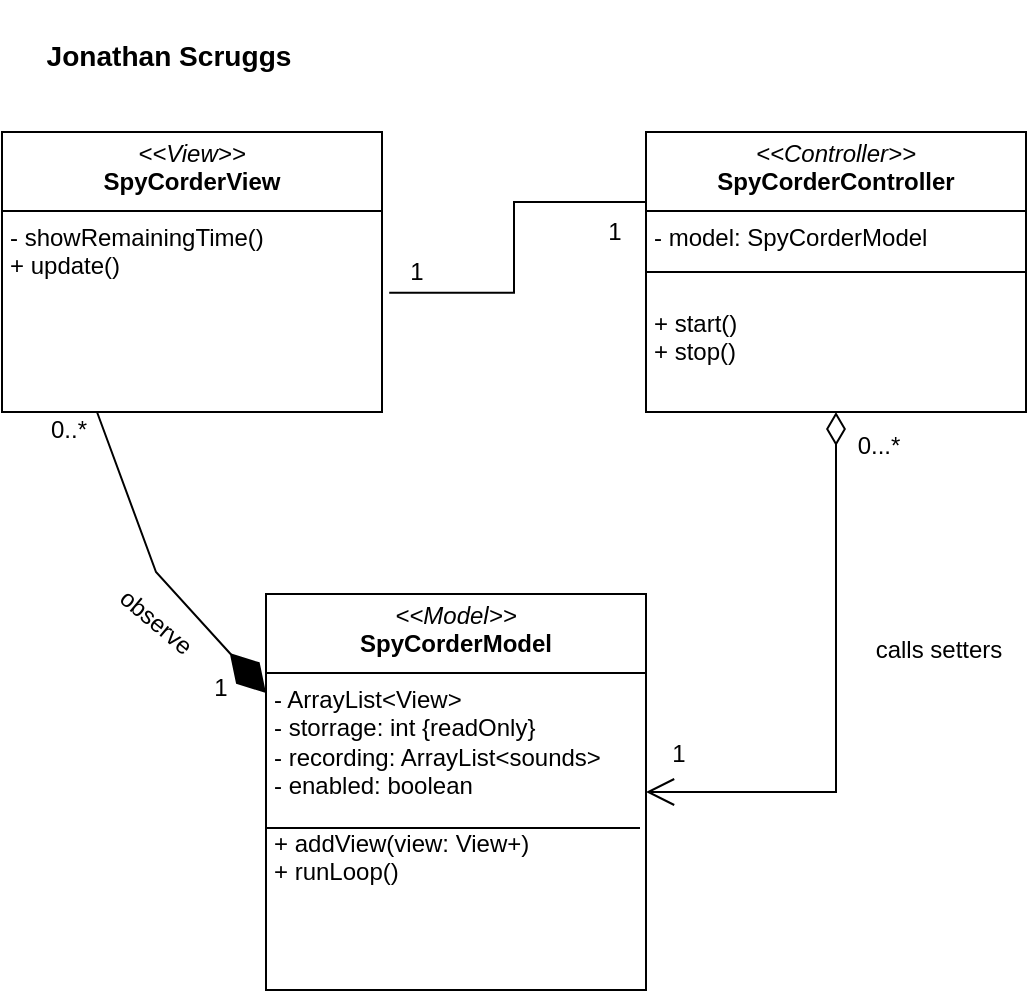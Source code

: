 <mxfile version="24.7.17">
  <diagram name="Page-1" id="T6ZEB6pp5PNpfnQax4kN">
    <mxGraphModel dx="937" dy="511" grid="1" gridSize="11" guides="1" tooltips="1" connect="1" arrows="1" fold="1" page="1" pageScale="1" pageWidth="850" pageHeight="1100" math="0" shadow="0">
      <root>
        <mxCell id="0" />
        <mxCell id="1" parent="0" />
        <mxCell id="dcvPBvNPeGq-4Nh8B9vN-1" value="&lt;h3&gt;Jonathan Scruggs&lt;/h3&gt;" style="text;html=1;align=center;verticalAlign=middle;resizable=0;points=[];autosize=1;strokeColor=none;fillColor=none;" vertex="1" parent="1">
          <mxGeometry x="99" y="132" width="143" height="55" as="geometry" />
        </mxCell>
        <mxCell id="dcvPBvNPeGq-4Nh8B9vN-2" value="&lt;p style=&quot;margin:0px;margin-top:4px;text-align:center;&quot;&gt;&lt;i&gt;&amp;lt;&amp;lt;View&amp;gt;&amp;gt;&lt;/i&gt;&lt;br&gt;&lt;b&gt;SpyCorderView&lt;/b&gt;&lt;/p&gt;&lt;hr size=&quot;1&quot; style=&quot;border-style:solid;&quot;&gt;&lt;p style=&quot;margin:0px;margin-left:4px;&quot;&gt;- showRemainingTime()&lt;/p&gt;&lt;p style=&quot;margin:0px;margin-left:4px;&quot;&gt;+ update()&lt;/p&gt;&lt;p style=&quot;margin:0px;margin-left:4px;&quot;&gt;&lt;br&gt;&lt;/p&gt;" style="verticalAlign=top;align=left;overflow=fill;html=1;whiteSpace=wrap;" vertex="1" parent="1">
          <mxGeometry x="88" y="198" width="190" height="140" as="geometry" />
        </mxCell>
        <mxCell id="dcvPBvNPeGq-4Nh8B9vN-3" value="&lt;p style=&quot;margin:0px;margin-top:4px;text-align:center;&quot;&gt;&lt;i&gt;&amp;lt;&amp;lt;Model&amp;gt;&amp;gt;&lt;/i&gt;&lt;br&gt;&lt;b&gt;SpyCorderModel&lt;/b&gt;&lt;/p&gt;&lt;hr size=&quot;1&quot; style=&quot;border-style:solid;&quot;&gt;&lt;p style=&quot;margin:0px;margin-left:4px;&quot;&gt;- ArrayList&amp;lt;View&amp;gt;&lt;/p&gt;&lt;p style=&quot;margin:0px;margin-left:4px;&quot;&gt;- storrage: int {readOnly}&lt;/p&gt;&lt;p style=&quot;margin:0px;margin-left:4px;&quot;&gt;- recording: ArrayList&amp;lt;sounds&amp;gt;&lt;/p&gt;&lt;p style=&quot;margin:0px;margin-left:4px;&quot;&gt;- enabled: boolean&lt;/p&gt;&lt;p style=&quot;margin:0px;margin-left:4px;&quot;&gt;&lt;br&gt;&lt;/p&gt;&lt;p style=&quot;margin:0px;margin-left:4px;&quot;&gt;&lt;span style=&quot;background-color: initial;&quot;&gt;+ addView(view: View+)&lt;/span&gt;&lt;/p&gt;&lt;p style=&quot;margin:0px;margin-left:4px;&quot;&gt;&lt;span style=&quot;background-color: initial;&quot;&gt;+ runLoop()&lt;/span&gt;&lt;/p&gt;&lt;p style=&quot;margin:0px;margin-left:4px;&quot;&gt;&lt;span style=&quot;background-color: initial;&quot;&gt;&amp;nbsp;&lt;/span&gt;&lt;br&gt;&lt;/p&gt;" style="verticalAlign=top;align=left;overflow=fill;html=1;whiteSpace=wrap;" vertex="1" parent="1">
          <mxGeometry x="220" y="429" width="190" height="198" as="geometry" />
        </mxCell>
        <mxCell id="dcvPBvNPeGq-4Nh8B9vN-4" value="&lt;p style=&quot;margin:0px;margin-top:4px;text-align:center;&quot;&gt;&lt;i&gt;&amp;lt;&amp;lt;Controller&amp;gt;&amp;gt;&lt;/i&gt;&lt;br&gt;&lt;b&gt;SpyCorderController&lt;/b&gt;&lt;/p&gt;&lt;hr size=&quot;1&quot; style=&quot;border-style:solid;&quot;&gt;&lt;p style=&quot;margin:0px;margin-left:4px;&quot;&gt;- model: SpyCorderModel&lt;/p&gt;&lt;p style=&quot;margin:0px;margin-left:4px;&quot;&gt;&lt;br&gt;&lt;/p&gt;&lt;p style=&quot;margin:0px;margin-left:4px;&quot;&gt;&lt;br&gt;&lt;/p&gt;&lt;p style=&quot;margin:0px;margin-left:4px;&quot;&gt;+ start()&lt;br&gt;&lt;/p&gt;&lt;p style=&quot;margin:0px;margin-left:4px;&quot;&gt;+ stop()&lt;/p&gt;" style="verticalAlign=top;align=left;overflow=fill;html=1;whiteSpace=wrap;" vertex="1" parent="1">
          <mxGeometry x="410" y="198" width="190" height="140" as="geometry" />
        </mxCell>
        <mxCell id="dcvPBvNPeGq-4Nh8B9vN-5" value="" style="endArrow=diamondThin;endFill=1;endSize=24;html=1;rounded=0;entryX=0;entryY=0.25;entryDx=0;entryDy=0;exitX=0.25;exitY=1;exitDx=0;exitDy=0;" edge="1" parent="1" source="dcvPBvNPeGq-4Nh8B9vN-2" target="dcvPBvNPeGq-4Nh8B9vN-3">
          <mxGeometry width="160" relative="1" as="geometry">
            <mxPoint x="143" y="385" as="sourcePoint" />
            <mxPoint x="154" y="429" as="targetPoint" />
            <Array as="points">
              <mxPoint x="165" y="418" />
            </Array>
          </mxGeometry>
        </mxCell>
        <mxCell id="dcvPBvNPeGq-4Nh8B9vN-9" value="0...*" style="text;html=1;align=center;verticalAlign=middle;resizable=0;points=[];autosize=1;strokeColor=none;fillColor=none;" vertex="1" parent="1">
          <mxGeometry x="504" y="338" width="44" height="33" as="geometry" />
        </mxCell>
        <mxCell id="dcvPBvNPeGq-4Nh8B9vN-10" value="1" style="text;html=1;align=center;verticalAlign=middle;resizable=0;points=[];autosize=1;strokeColor=none;fillColor=none;" vertex="1" parent="1">
          <mxGeometry x="409" y="492" width="33" height="33" as="geometry" />
        </mxCell>
        <mxCell id="dcvPBvNPeGq-4Nh8B9vN-12" value="" style="endArrow=none;html=1;edgeStyle=orthogonalEdgeStyle;rounded=0;exitX=1.019;exitY=0.574;exitDx=0;exitDy=0;exitPerimeter=0;entryX=0;entryY=0.25;entryDx=0;entryDy=0;" edge="1" parent="1" source="dcvPBvNPeGq-4Nh8B9vN-2" target="dcvPBvNPeGq-4Nh8B9vN-4">
          <mxGeometry relative="1" as="geometry">
            <mxPoint x="297" y="363" as="sourcePoint" />
            <mxPoint x="457" y="363" as="targetPoint" />
          </mxGeometry>
        </mxCell>
        <mxCell id="dcvPBvNPeGq-4Nh8B9vN-15" value="1" style="text;html=1;align=center;verticalAlign=middle;resizable=0;points=[];autosize=1;strokeColor=none;fillColor=none;" vertex="1" parent="1">
          <mxGeometry x="278" y="251.5" width="33" height="33" as="geometry" />
        </mxCell>
        <mxCell id="dcvPBvNPeGq-4Nh8B9vN-17" value="1" style="text;html=1;align=center;verticalAlign=middle;resizable=0;points=[];autosize=1;strokeColor=none;fillColor=none;" vertex="1" parent="1">
          <mxGeometry x="377" y="231" width="33" height="33" as="geometry" />
        </mxCell>
        <mxCell id="dcvPBvNPeGq-4Nh8B9vN-18" value="0..*" style="text;html=1;align=center;verticalAlign=middle;resizable=0;points=[];autosize=1;strokeColor=none;fillColor=none;" vertex="1" parent="1">
          <mxGeometry x="99" y="330" width="44" height="33" as="geometry" />
        </mxCell>
        <mxCell id="dcvPBvNPeGq-4Nh8B9vN-19" value="1" style="text;html=1;align=center;verticalAlign=middle;resizable=0;points=[];autosize=1;strokeColor=none;fillColor=none;" vertex="1" parent="1">
          <mxGeometry x="180" y="459" width="33" height="33" as="geometry" />
        </mxCell>
        <mxCell id="dcvPBvNPeGq-4Nh8B9vN-22" value="" style="endArrow=open;html=1;endSize=12;startArrow=diamondThin;startSize=14;startFill=0;edgeStyle=orthogonalEdgeStyle;align=left;verticalAlign=bottom;rounded=0;exitX=0.5;exitY=1;exitDx=0;exitDy=0;entryX=1;entryY=0.5;entryDx=0;entryDy=0;" edge="1" parent="1" source="dcvPBvNPeGq-4Nh8B9vN-4" target="dcvPBvNPeGq-4Nh8B9vN-3">
          <mxGeometry x="-1" y="3" relative="1" as="geometry">
            <mxPoint x="473" y="396" as="sourcePoint" />
            <mxPoint x="633" y="451" as="targetPoint" />
          </mxGeometry>
        </mxCell>
        <mxCell id="dcvPBvNPeGq-4Nh8B9vN-24" value="" style="endArrow=none;html=1;rounded=0;entryX=1;entryY=0.5;entryDx=0;entryDy=0;exitX=0;exitY=0.5;exitDx=0;exitDy=0;" edge="1" parent="1" source="dcvPBvNPeGq-4Nh8B9vN-4" target="dcvPBvNPeGq-4Nh8B9vN-4">
          <mxGeometry width="50" height="50" relative="1" as="geometry">
            <mxPoint x="451" y="303" as="sourcePoint" />
            <mxPoint x="501" y="253" as="targetPoint" />
          </mxGeometry>
        </mxCell>
        <mxCell id="dcvPBvNPeGq-4Nh8B9vN-25" value="observe" style="text;html=1;align=center;verticalAlign=middle;resizable=0;points=[];autosize=1;strokeColor=none;fillColor=none;rotation=40;" vertex="1" parent="1">
          <mxGeometry x="132" y="426" width="66" height="33" as="geometry" />
        </mxCell>
        <mxCell id="dcvPBvNPeGq-4Nh8B9vN-28" value="" style="line;strokeWidth=1;fillColor=none;align=left;verticalAlign=middle;spacingTop=-1;spacingLeft=3;spacingRight=3;rotatable=0;labelPosition=right;points=[];portConstraint=eastwest;strokeColor=inherit;" vertex="1" parent="1">
          <mxGeometry x="220" y="542" width="187" height="8" as="geometry" />
        </mxCell>
        <mxCell id="dcvPBvNPeGq-4Nh8B9vN-29" value="calls setters" style="text;html=1;align=center;verticalAlign=middle;resizable=0;points=[];autosize=1;strokeColor=none;fillColor=none;" vertex="1" parent="1">
          <mxGeometry x="512" y="440" width="88" height="33" as="geometry" />
        </mxCell>
      </root>
    </mxGraphModel>
  </diagram>
</mxfile>
